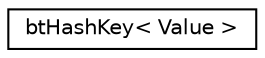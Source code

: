 digraph "Graphical Class Hierarchy"
{
  edge [fontname="Helvetica",fontsize="10",labelfontname="Helvetica",labelfontsize="10"];
  node [fontname="Helvetica",fontsize="10",shape=record];
  rankdir="LR";
  Node1 [label="btHashKey\< Value \>",height=0.2,width=0.4,color="black", fillcolor="white", style="filled",URL="$classbt_hash_key.html"];
}
